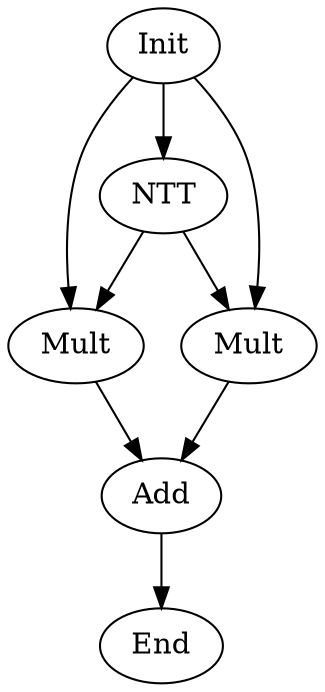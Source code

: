 digraph G {
Init[label="Init"];
End[label="End"];
NTT[label="NTT"];
Mult0[label="Mult"];
Mult1[label="Mult"];
Add[label="Add"];
Init -> NTT;
Init -> Mult0;
Init -> Mult1;
NTT -> Mult0;
NTT -> Mult1;
Mult0 -> Add;
Mult1 -> Add;
Add -> End;
}